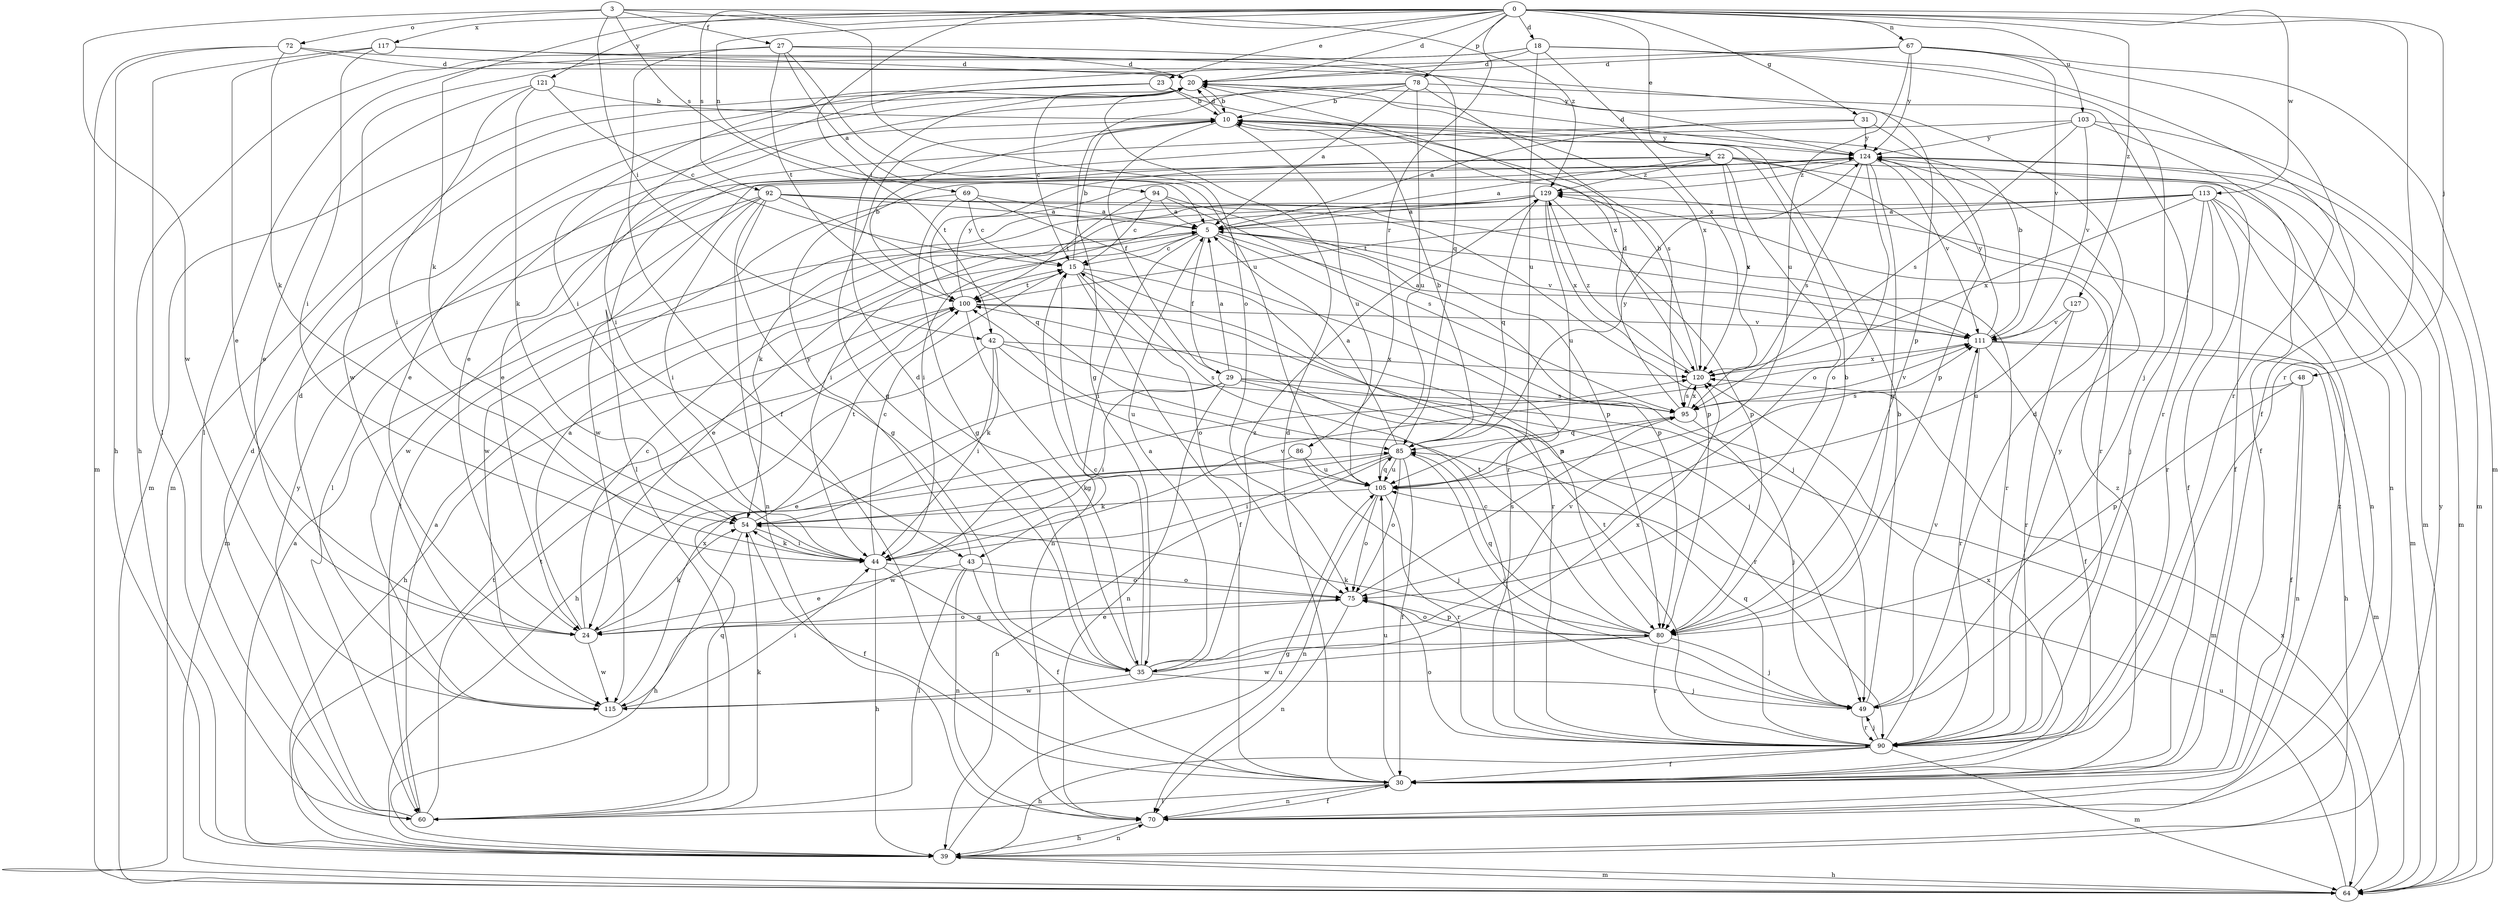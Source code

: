 strict digraph  {
0;
3;
5;
10;
15;
18;
20;
22;
23;
24;
27;
29;
30;
31;
35;
39;
42;
43;
44;
48;
49;
54;
60;
64;
67;
69;
70;
72;
75;
78;
80;
85;
86;
90;
92;
94;
95;
100;
103;
105;
111;
113;
115;
117;
120;
121;
124;
127;
129;
0 -> 18  [label=d];
0 -> 20  [label=d];
0 -> 22  [label=e];
0 -> 23  [label=e];
0 -> 31  [label=g];
0 -> 42  [label=i];
0 -> 48  [label=j];
0 -> 54  [label=k];
0 -> 67  [label=n];
0 -> 69  [label=n];
0 -> 78  [label=p];
0 -> 86  [label=r];
0 -> 90  [label=r];
0 -> 92  [label=s];
0 -> 103  [label=u];
0 -> 113  [label=w];
0 -> 117  [label=x];
0 -> 121  [label=y];
0 -> 127  [label=z];
3 -> 27  [label=f];
3 -> 42  [label=i];
3 -> 72  [label=o];
3 -> 75  [label=o];
3 -> 94  [label=s];
3 -> 115  [label=w];
3 -> 129  [label=z];
5 -> 15  [label=c];
5 -> 24  [label=e];
5 -> 29  [label=f];
5 -> 43  [label=i];
5 -> 49  [label=j];
5 -> 80  [label=p];
5 -> 90  [label=r];
5 -> 111  [label=v];
10 -> 20  [label=d];
10 -> 24  [label=e];
10 -> 29  [label=f];
10 -> 35  [label=g];
10 -> 105  [label=u];
10 -> 124  [label=y];
15 -> 10  [label=b];
15 -> 30  [label=f];
15 -> 70  [label=n];
15 -> 75  [label=o];
15 -> 80  [label=p];
15 -> 90  [label=r];
15 -> 100  [label=t];
18 -> 20  [label=d];
18 -> 49  [label=j];
18 -> 60  [label=l];
18 -> 90  [label=r];
18 -> 105  [label=u];
18 -> 115  [label=w];
18 -> 120  [label=x];
20 -> 10  [label=b];
20 -> 15  [label=c];
20 -> 64  [label=m];
20 -> 120  [label=x];
22 -> 5  [label=a];
22 -> 64  [label=m];
22 -> 70  [label=n];
22 -> 75  [label=o];
22 -> 90  [label=r];
22 -> 100  [label=t];
22 -> 115  [label=w];
22 -> 120  [label=x];
22 -> 129  [label=z];
23 -> 10  [label=b];
23 -> 43  [label=i];
23 -> 64  [label=m];
23 -> 120  [label=x];
24 -> 5  [label=a];
24 -> 15  [label=c];
24 -> 54  [label=k];
24 -> 75  [label=o];
24 -> 115  [label=w];
27 -> 5  [label=a];
27 -> 20  [label=d];
27 -> 30  [label=f];
27 -> 39  [label=h];
27 -> 85  [label=q];
27 -> 100  [label=t];
27 -> 105  [label=u];
29 -> 5  [label=a];
29 -> 24  [label=e];
29 -> 44  [label=i];
29 -> 64  [label=m];
29 -> 70  [label=n];
29 -> 90  [label=r];
29 -> 95  [label=s];
30 -> 20  [label=d];
30 -> 60  [label=l];
30 -> 70  [label=n];
30 -> 105  [label=u];
30 -> 120  [label=x];
30 -> 129  [label=z];
31 -> 5  [label=a];
31 -> 24  [label=e];
31 -> 80  [label=p];
31 -> 124  [label=y];
35 -> 5  [label=a];
35 -> 15  [label=c];
35 -> 20  [label=d];
35 -> 49  [label=j];
35 -> 111  [label=v];
35 -> 115  [label=w];
35 -> 120  [label=x];
35 -> 129  [label=z];
39 -> 5  [label=a];
39 -> 64  [label=m];
39 -> 70  [label=n];
39 -> 100  [label=t];
39 -> 105  [label=u];
39 -> 124  [label=y];
42 -> 39  [label=h];
42 -> 44  [label=i];
42 -> 54  [label=k];
42 -> 95  [label=s];
42 -> 105  [label=u];
42 -> 120  [label=x];
43 -> 24  [label=e];
43 -> 30  [label=f];
43 -> 60  [label=l];
43 -> 70  [label=n];
43 -> 75  [label=o];
43 -> 124  [label=y];
44 -> 15  [label=c];
44 -> 35  [label=g];
44 -> 39  [label=h];
44 -> 54  [label=k];
44 -> 75  [label=o];
44 -> 111  [label=v];
48 -> 30  [label=f];
48 -> 70  [label=n];
48 -> 80  [label=p];
48 -> 95  [label=s];
49 -> 10  [label=b];
49 -> 90  [label=r];
49 -> 111  [label=v];
54 -> 30  [label=f];
54 -> 39  [label=h];
54 -> 44  [label=i];
54 -> 100  [label=t];
60 -> 5  [label=a];
60 -> 20  [label=d];
60 -> 54  [label=k];
60 -> 85  [label=q];
60 -> 100  [label=t];
60 -> 124  [label=y];
64 -> 39  [label=h];
64 -> 105  [label=u];
64 -> 120  [label=x];
67 -> 20  [label=d];
67 -> 30  [label=f];
67 -> 44  [label=i];
67 -> 64  [label=m];
67 -> 105  [label=u];
67 -> 111  [label=v];
67 -> 124  [label=y];
69 -> 5  [label=a];
69 -> 15  [label=c];
69 -> 35  [label=g];
69 -> 90  [label=r];
69 -> 115  [label=w];
70 -> 30  [label=f];
70 -> 39  [label=h];
70 -> 129  [label=z];
72 -> 20  [label=d];
72 -> 39  [label=h];
72 -> 54  [label=k];
72 -> 64  [label=m];
72 -> 80  [label=p];
75 -> 24  [label=e];
75 -> 70  [label=n];
75 -> 80  [label=p];
75 -> 95  [label=s];
78 -> 5  [label=a];
78 -> 10  [label=b];
78 -> 24  [label=e];
78 -> 35  [label=g];
78 -> 90  [label=r];
78 -> 95  [label=s];
78 -> 105  [label=u];
80 -> 10  [label=b];
80 -> 35  [label=g];
80 -> 49  [label=j];
80 -> 54  [label=k];
80 -> 75  [label=o];
80 -> 85  [label=q];
80 -> 90  [label=r];
80 -> 100  [label=t];
80 -> 115  [label=w];
85 -> 5  [label=a];
85 -> 10  [label=b];
85 -> 30  [label=f];
85 -> 39  [label=h];
85 -> 44  [label=i];
85 -> 49  [label=j];
85 -> 54  [label=k];
85 -> 75  [label=o];
85 -> 105  [label=u];
85 -> 124  [label=y];
86 -> 49  [label=j];
86 -> 105  [label=u];
86 -> 115  [label=w];
90 -> 15  [label=c];
90 -> 20  [label=d];
90 -> 30  [label=f];
90 -> 39  [label=h];
90 -> 49  [label=j];
90 -> 64  [label=m];
90 -> 75  [label=o];
90 -> 85  [label=q];
90 -> 100  [label=t];
90 -> 124  [label=y];
92 -> 5  [label=a];
92 -> 35  [label=g];
92 -> 44  [label=i];
92 -> 64  [label=m];
92 -> 70  [label=n];
92 -> 80  [label=p];
92 -> 85  [label=q];
92 -> 111  [label=v];
92 -> 115  [label=w];
94 -> 5  [label=a];
94 -> 15  [label=c];
94 -> 80  [label=p];
94 -> 95  [label=s];
94 -> 100  [label=t];
95 -> 20  [label=d];
95 -> 49  [label=j];
95 -> 85  [label=q];
95 -> 111  [label=v];
95 -> 120  [label=x];
100 -> 10  [label=b];
100 -> 35  [label=g];
100 -> 39  [label=h];
100 -> 49  [label=j];
100 -> 111  [label=v];
100 -> 124  [label=y];
103 -> 30  [label=f];
103 -> 60  [label=l];
103 -> 64  [label=m];
103 -> 95  [label=s];
103 -> 111  [label=v];
103 -> 124  [label=y];
105 -> 54  [label=k];
105 -> 70  [label=n];
105 -> 75  [label=o];
105 -> 85  [label=q];
105 -> 90  [label=r];
105 -> 95  [label=s];
111 -> 5  [label=a];
111 -> 10  [label=b];
111 -> 30  [label=f];
111 -> 39  [label=h];
111 -> 64  [label=m];
111 -> 90  [label=r];
111 -> 120  [label=x];
111 -> 124  [label=y];
113 -> 5  [label=a];
113 -> 30  [label=f];
113 -> 44  [label=i];
113 -> 49  [label=j];
113 -> 64  [label=m];
113 -> 70  [label=n];
113 -> 90  [label=r];
113 -> 100  [label=t];
113 -> 120  [label=x];
115 -> 20  [label=d];
115 -> 44  [label=i];
115 -> 120  [label=x];
117 -> 20  [label=d];
117 -> 24  [label=e];
117 -> 44  [label=i];
117 -> 60  [label=l];
117 -> 124  [label=y];
120 -> 10  [label=b];
120 -> 95  [label=s];
120 -> 129  [label=z];
121 -> 10  [label=b];
121 -> 15  [label=c];
121 -> 24  [label=e];
121 -> 44  [label=i];
121 -> 54  [label=k];
124 -> 20  [label=d];
124 -> 30  [label=f];
124 -> 60  [label=l];
124 -> 64  [label=m];
124 -> 75  [label=o];
124 -> 80  [label=p];
124 -> 95  [label=s];
124 -> 111  [label=v];
124 -> 129  [label=z];
127 -> 90  [label=r];
127 -> 105  [label=u];
127 -> 111  [label=v];
129 -> 5  [label=a];
129 -> 44  [label=i];
129 -> 54  [label=k];
129 -> 60  [label=l];
129 -> 80  [label=p];
129 -> 85  [label=q];
129 -> 105  [label=u];
129 -> 120  [label=x];
}
